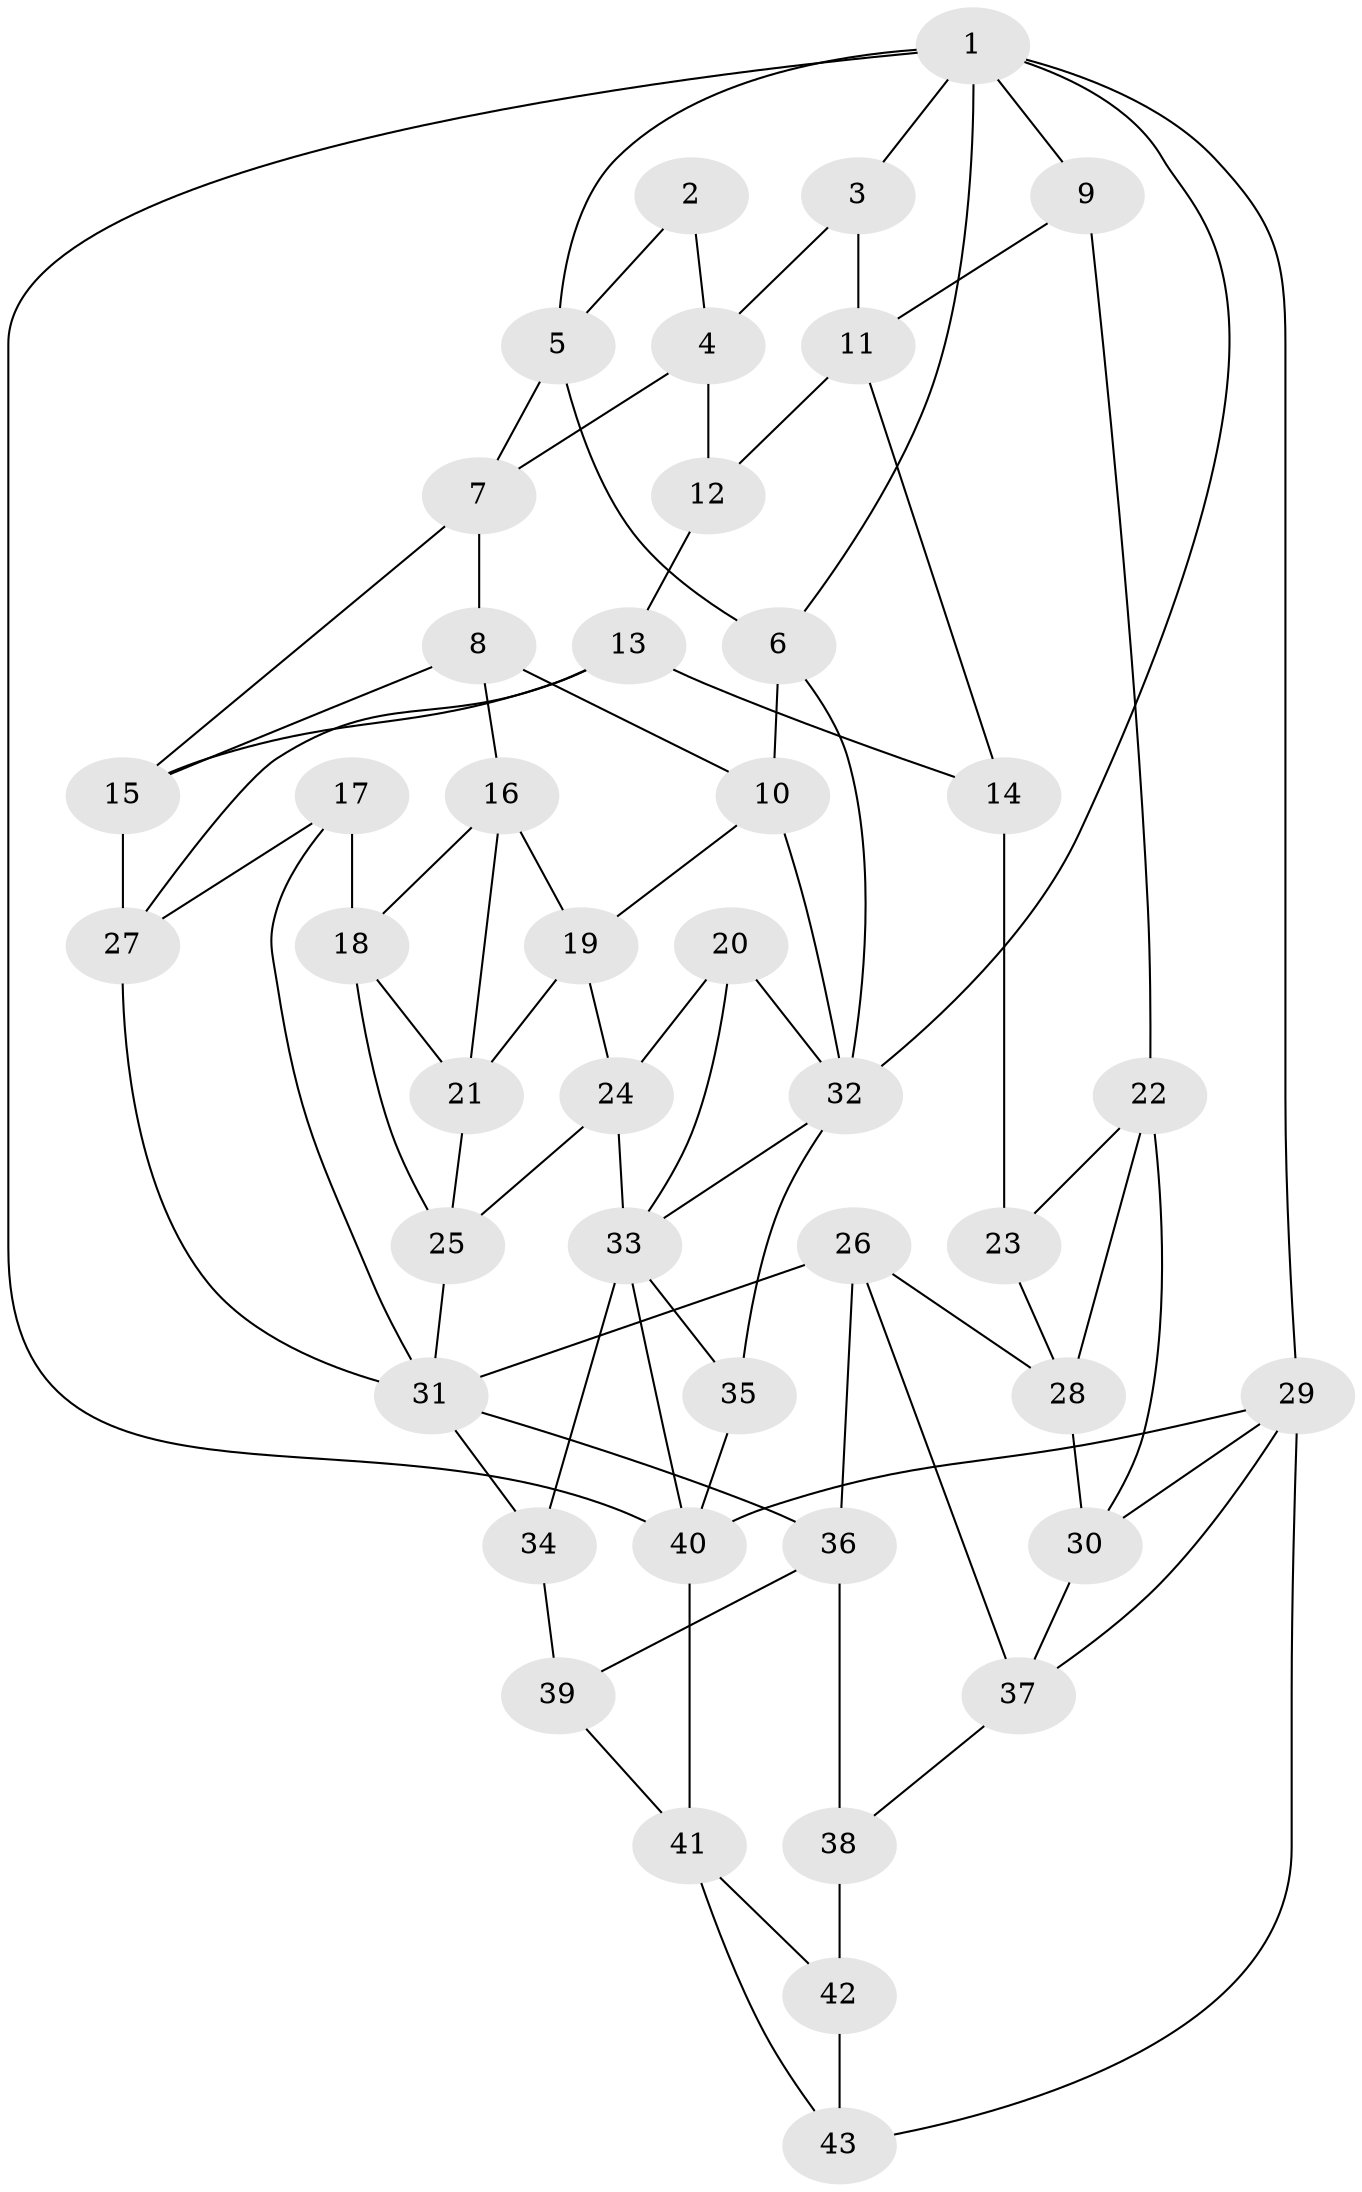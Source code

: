// original degree distribution, {3: 0.023255813953488372, 5: 0.5581395348837209, 6: 0.19767441860465115, 4: 0.22093023255813954}
// Generated by graph-tools (version 1.1) at 2025/27/03/09/25 03:27:11]
// undirected, 43 vertices, 84 edges
graph export_dot {
graph [start="1"]
  node [color=gray90,style=filled];
  1;
  2;
  3;
  4;
  5;
  6;
  7;
  8;
  9;
  10;
  11;
  12;
  13;
  14;
  15;
  16;
  17;
  18;
  19;
  20;
  21;
  22;
  23;
  24;
  25;
  26;
  27;
  28;
  29;
  30;
  31;
  32;
  33;
  34;
  35;
  36;
  37;
  38;
  39;
  40;
  41;
  42;
  43;
  1 -- 3 [weight=1.0];
  1 -- 5 [weight=1.0];
  1 -- 6 [weight=1.0];
  1 -- 9 [weight=1.0];
  1 -- 29 [weight=1.0];
  1 -- 32 [weight=1.0];
  1 -- 40 [weight=1.0];
  2 -- 4 [weight=1.0];
  2 -- 5 [weight=1.0];
  3 -- 4 [weight=1.0];
  3 -- 11 [weight=1.0];
  4 -- 7 [weight=1.0];
  4 -- 12 [weight=1.0];
  5 -- 6 [weight=1.0];
  5 -- 7 [weight=1.0];
  6 -- 10 [weight=1.0];
  6 -- 32 [weight=1.0];
  7 -- 8 [weight=1.0];
  7 -- 15 [weight=1.0];
  8 -- 10 [weight=1.0];
  8 -- 15 [weight=1.0];
  8 -- 16 [weight=1.0];
  9 -- 11 [weight=1.0];
  9 -- 22 [weight=1.0];
  10 -- 19 [weight=1.0];
  10 -- 32 [weight=1.0];
  11 -- 12 [weight=1.0];
  11 -- 14 [weight=1.0];
  12 -- 13 [weight=1.0];
  13 -- 14 [weight=1.0];
  13 -- 15 [weight=1.0];
  13 -- 27 [weight=1.0];
  14 -- 23 [weight=2.0];
  15 -- 27 [weight=1.0];
  16 -- 18 [weight=1.0];
  16 -- 19 [weight=1.0];
  16 -- 21 [weight=1.0];
  17 -- 18 [weight=1.0];
  17 -- 27 [weight=1.0];
  17 -- 31 [weight=1.0];
  18 -- 21 [weight=1.0];
  18 -- 25 [weight=1.0];
  19 -- 21 [weight=1.0];
  19 -- 24 [weight=1.0];
  20 -- 24 [weight=1.0];
  20 -- 32 [weight=1.0];
  20 -- 33 [weight=1.0];
  21 -- 25 [weight=1.0];
  22 -- 23 [weight=1.0];
  22 -- 28 [weight=1.0];
  22 -- 30 [weight=1.0];
  23 -- 28 [weight=1.0];
  24 -- 25 [weight=1.0];
  24 -- 33 [weight=1.0];
  25 -- 31 [weight=1.0];
  26 -- 28 [weight=1.0];
  26 -- 31 [weight=1.0];
  26 -- 36 [weight=1.0];
  26 -- 37 [weight=1.0];
  27 -- 31 [weight=1.0];
  28 -- 30 [weight=1.0];
  29 -- 30 [weight=1.0];
  29 -- 37 [weight=1.0];
  29 -- 40 [weight=1.0];
  29 -- 43 [weight=1.0];
  30 -- 37 [weight=1.0];
  31 -- 34 [weight=1.0];
  31 -- 36 [weight=1.0];
  32 -- 33 [weight=1.0];
  32 -- 35 [weight=1.0];
  33 -- 34 [weight=1.0];
  33 -- 35 [weight=1.0];
  33 -- 40 [weight=1.0];
  34 -- 39 [weight=2.0];
  35 -- 40 [weight=1.0];
  36 -- 38 [weight=1.0];
  36 -- 39 [weight=1.0];
  37 -- 38 [weight=1.0];
  38 -- 42 [weight=2.0];
  39 -- 41 [weight=1.0];
  40 -- 41 [weight=1.0];
  41 -- 42 [weight=1.0];
  41 -- 43 [weight=1.0];
  42 -- 43 [weight=1.0];
}
